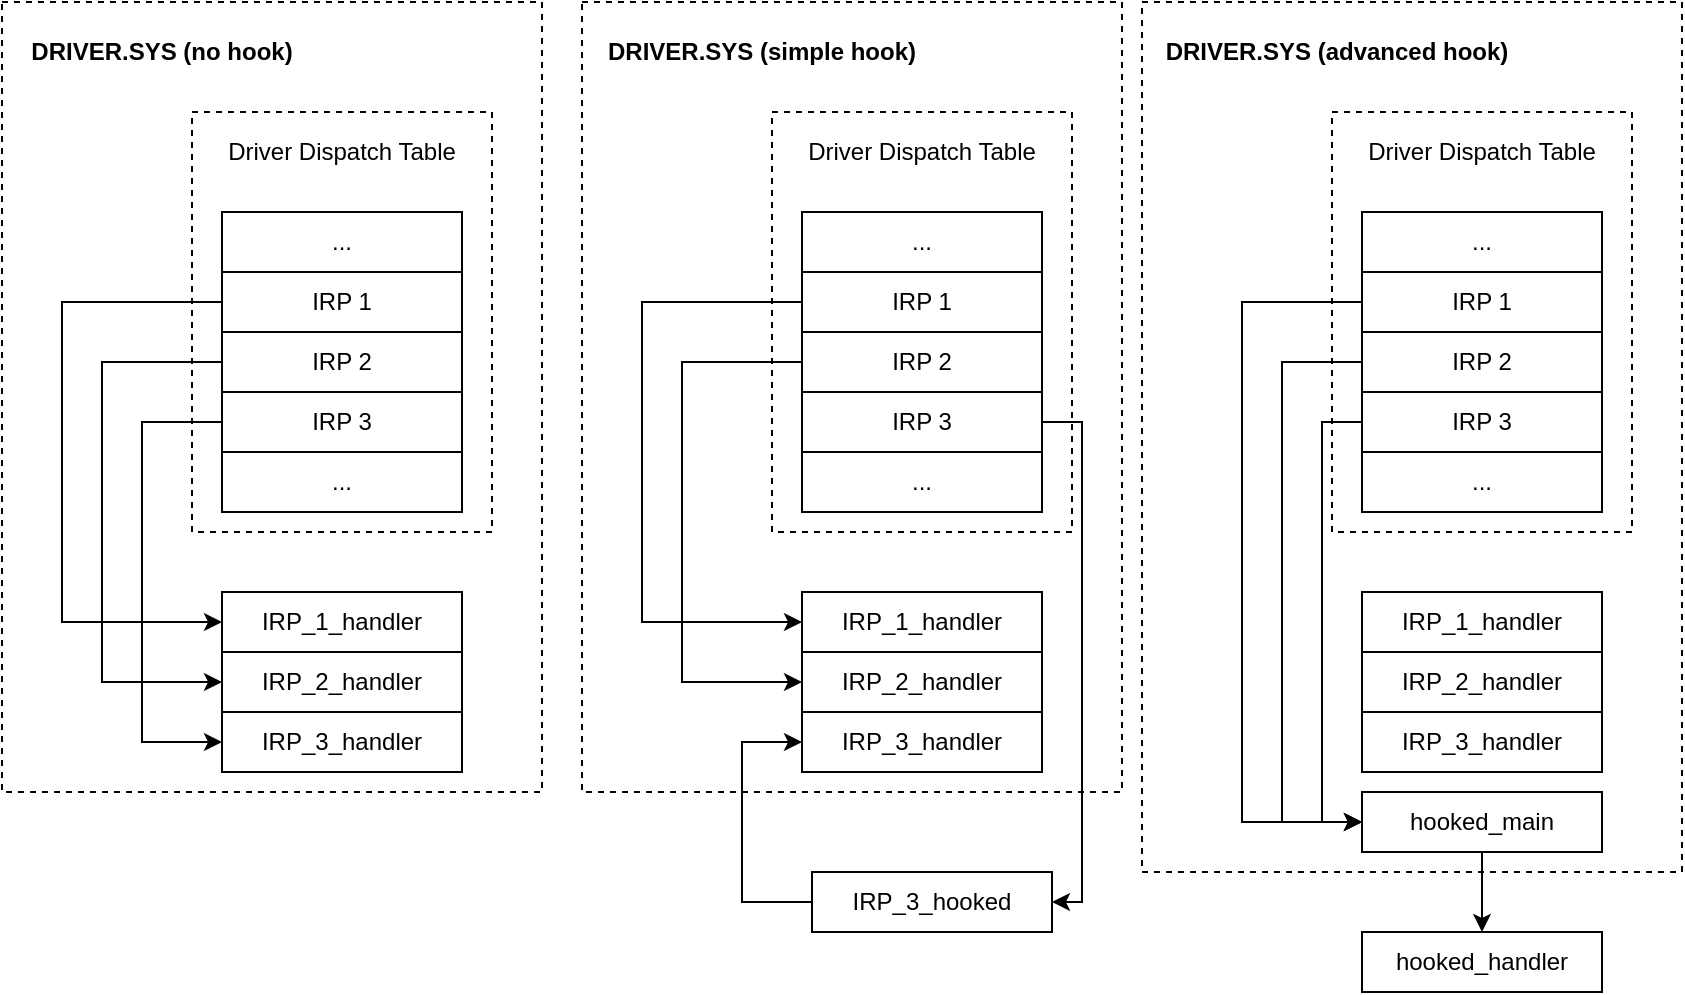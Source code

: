<mxfile version="13.4.2" type="device"><diagram id="ld39d5PsAU_VypbrQLU5" name="Page-1"><mxGraphModel dx="1037" dy="588" grid="1" gridSize="10" guides="1" tooltips="1" connect="1" arrows="1" fold="1" page="1" pageScale="1" pageWidth="850" pageHeight="1100" math="0" shadow="0"><root><mxCell id="0"/><mxCell id="1" parent="0"/><mxCell id="Rc0tEROLKewzczxFUCal-31" style="edgeStyle=orthogonalEdgeStyle;rounded=0;orthogonalLoop=1;jettySize=auto;html=1;entryX=0;entryY=0.5;entryDx=0;entryDy=0;" edge="1" parent="1" source="Rc0tEROLKewzczxFUCal-4" target="Rc0tEROLKewzczxFUCal-28"><mxGeometry relative="1" as="geometry"><Array as="points"><mxPoint x="55" y="335"/><mxPoint x="55" y="495"/></Array></mxGeometry></mxCell><mxCell id="Rc0tEROLKewzczxFUCal-4" value="IRP 2" style="rounded=0;whiteSpace=wrap;html=1;" vertex="1" parent="1"><mxGeometry x="115" y="320" width="120" height="30" as="geometry"/></mxCell><mxCell id="Rc0tEROLKewzczxFUCal-32" style="edgeStyle=orthogonalEdgeStyle;rounded=0;orthogonalLoop=1;jettySize=auto;html=1;entryX=0;entryY=0.5;entryDx=0;entryDy=0;" edge="1" parent="1" source="Rc0tEROLKewzczxFUCal-8" target="Rc0tEROLKewzczxFUCal-29"><mxGeometry relative="1" as="geometry"><Array as="points"><mxPoint x="75" y="365"/><mxPoint x="75" y="525"/></Array></mxGeometry></mxCell><mxCell id="Rc0tEROLKewzczxFUCal-8" value="IRP 3" style="rounded=0;whiteSpace=wrap;html=1;" vertex="1" parent="1"><mxGeometry x="115" y="350" width="120" height="30" as="geometry"/></mxCell><mxCell id="Rc0tEROLKewzczxFUCal-30" style="edgeStyle=orthogonalEdgeStyle;rounded=0;orthogonalLoop=1;jettySize=auto;html=1;exitX=0;exitY=0.5;exitDx=0;exitDy=0;entryX=0;entryY=0.5;entryDx=0;entryDy=0;" edge="1" parent="1" source="Rc0tEROLKewzczxFUCal-12" target="Rc0tEROLKewzczxFUCal-27"><mxGeometry relative="1" as="geometry"><Array as="points"><mxPoint x="35" y="305"/><mxPoint x="35" y="465"/></Array></mxGeometry></mxCell><mxCell id="Rc0tEROLKewzczxFUCal-12" value="IRP 1" style="rounded=0;whiteSpace=wrap;html=1;" vertex="1" parent="1"><mxGeometry x="115" y="290" width="120" height="30" as="geometry"/></mxCell><mxCell id="Rc0tEROLKewzczxFUCal-13" value="Driver Dispatch Table" style="text;html=1;strokeColor=none;fillColor=none;align=center;verticalAlign=middle;whiteSpace=wrap;rounded=0;" vertex="1" parent="1"><mxGeometry x="110" y="220" width="130" height="20" as="geometry"/></mxCell><mxCell id="Rc0tEROLKewzczxFUCal-24" value="" style="rounded=0;whiteSpace=wrap;html=1;dashed=1;fillColor=none;" vertex="1" parent="1"><mxGeometry x="5" y="155" width="270" height="395" as="geometry"/></mxCell><mxCell id="Rc0tEROLKewzczxFUCal-25" value="..." style="rounded=0;whiteSpace=wrap;html=1;" vertex="1" parent="1"><mxGeometry x="115" y="260" width="120" height="30" as="geometry"/></mxCell><mxCell id="Rc0tEROLKewzczxFUCal-26" value="..." style="rounded=0;whiteSpace=wrap;html=1;" vertex="1" parent="1"><mxGeometry x="115" y="380" width="120" height="30" as="geometry"/></mxCell><mxCell id="Rc0tEROLKewzczxFUCal-27" value="IRP_1_handler" style="rounded=0;whiteSpace=wrap;html=1;" vertex="1" parent="1"><mxGeometry x="115" y="450" width="120" height="30" as="geometry"/></mxCell><mxCell id="Rc0tEROLKewzczxFUCal-28" value="IRP_2_handler" style="rounded=0;whiteSpace=wrap;html=1;" vertex="1" parent="1"><mxGeometry x="115" y="480" width="120" height="30" as="geometry"/></mxCell><mxCell id="Rc0tEROLKewzczxFUCal-29" value="IRP_3_handler" style="rounded=0;whiteSpace=wrap;html=1;" vertex="1" parent="1"><mxGeometry x="115" y="510" width="120" height="30" as="geometry"/></mxCell><mxCell id="Rc0tEROLKewzczxFUCal-33" value="" style="rounded=0;whiteSpace=wrap;html=1;fillColor=none;dashed=1;" vertex="1" parent="1"><mxGeometry x="100" y="210" width="150" height="210" as="geometry"/></mxCell><mxCell id="Rc0tEROLKewzczxFUCal-34" value="&lt;b&gt;DRIVER.SYS (no hook)&lt;/b&gt;" style="text;html=1;strokeColor=none;fillColor=none;align=center;verticalAlign=middle;whiteSpace=wrap;rounded=0;dashed=1;" vertex="1" parent="1"><mxGeometry x="15" y="170" width="140" height="20" as="geometry"/></mxCell><mxCell id="Rc0tEROLKewzczxFUCal-35" style="edgeStyle=orthogonalEdgeStyle;rounded=0;orthogonalLoop=1;jettySize=auto;html=1;entryX=0;entryY=0.5;entryDx=0;entryDy=0;" edge="1" parent="1" source="Rc0tEROLKewzczxFUCal-36" target="Rc0tEROLKewzczxFUCal-46"><mxGeometry relative="1" as="geometry"><Array as="points"><mxPoint x="345" y="335"/><mxPoint x="345" y="495"/></Array></mxGeometry></mxCell><mxCell id="Rc0tEROLKewzczxFUCal-36" value="IRP 2" style="rounded=0;whiteSpace=wrap;html=1;" vertex="1" parent="1"><mxGeometry x="405" y="320" width="120" height="30" as="geometry"/></mxCell><mxCell id="Rc0tEROLKewzczxFUCal-66" style="edgeStyle=orthogonalEdgeStyle;rounded=0;orthogonalLoop=1;jettySize=auto;html=1;entryX=1;entryY=0.5;entryDx=0;entryDy=0;" edge="1" parent="1" source="Rc0tEROLKewzczxFUCal-38" target="Rc0tEROLKewzczxFUCal-65"><mxGeometry relative="1" as="geometry"><Array as="points"><mxPoint x="545" y="365"/><mxPoint x="545" y="605"/></Array></mxGeometry></mxCell><mxCell id="Rc0tEROLKewzczxFUCal-38" value="IRP 3" style="rounded=0;whiteSpace=wrap;html=1;" vertex="1" parent="1"><mxGeometry x="405" y="350" width="120" height="30" as="geometry"/></mxCell><mxCell id="Rc0tEROLKewzczxFUCal-39" style="edgeStyle=orthogonalEdgeStyle;rounded=0;orthogonalLoop=1;jettySize=auto;html=1;exitX=0;exitY=0.5;exitDx=0;exitDy=0;entryX=0;entryY=0.5;entryDx=0;entryDy=0;" edge="1" parent="1" source="Rc0tEROLKewzczxFUCal-40" target="Rc0tEROLKewzczxFUCal-45"><mxGeometry relative="1" as="geometry"><Array as="points"><mxPoint x="325" y="305"/><mxPoint x="325" y="465"/></Array></mxGeometry></mxCell><mxCell id="Rc0tEROLKewzczxFUCal-40" value="IRP 1" style="rounded=0;whiteSpace=wrap;html=1;" vertex="1" parent="1"><mxGeometry x="405" y="290" width="120" height="30" as="geometry"/></mxCell><mxCell id="Rc0tEROLKewzczxFUCal-41" value="Driver Dispatch Table" style="text;html=1;strokeColor=none;fillColor=none;align=center;verticalAlign=middle;whiteSpace=wrap;rounded=0;" vertex="1" parent="1"><mxGeometry x="400" y="220" width="130" height="20" as="geometry"/></mxCell><mxCell id="Rc0tEROLKewzczxFUCal-43" value="..." style="rounded=0;whiteSpace=wrap;html=1;" vertex="1" parent="1"><mxGeometry x="405" y="260" width="120" height="30" as="geometry"/></mxCell><mxCell id="Rc0tEROLKewzczxFUCal-44" value="..." style="rounded=0;whiteSpace=wrap;html=1;" vertex="1" parent="1"><mxGeometry x="405" y="380" width="120" height="30" as="geometry"/></mxCell><mxCell id="Rc0tEROLKewzczxFUCal-45" value="IRP_1_handler" style="rounded=0;whiteSpace=wrap;html=1;" vertex="1" parent="1"><mxGeometry x="405" y="450" width="120" height="30" as="geometry"/></mxCell><mxCell id="Rc0tEROLKewzczxFUCal-46" value="IRP_2_handler" style="rounded=0;whiteSpace=wrap;html=1;" vertex="1" parent="1"><mxGeometry x="405" y="480" width="120" height="30" as="geometry"/></mxCell><mxCell id="Rc0tEROLKewzczxFUCal-47" value="IRP_3_handler" style="rounded=0;whiteSpace=wrap;html=1;" vertex="1" parent="1"><mxGeometry x="405" y="510" width="120" height="30" as="geometry"/></mxCell><mxCell id="Rc0tEROLKewzczxFUCal-49" value="&lt;b&gt;DRIVER.SYS (simple hook)&lt;/b&gt;" style="text;html=1;strokeColor=none;fillColor=none;align=center;verticalAlign=middle;whiteSpace=wrap;rounded=0;dashed=1;" vertex="1" parent="1"><mxGeometry x="305" y="170" width="160" height="20" as="geometry"/></mxCell><mxCell id="Rc0tEROLKewzczxFUCal-76" style="edgeStyle=orthogonalEdgeStyle;rounded=0;orthogonalLoop=1;jettySize=auto;html=1;entryX=0;entryY=0.5;entryDx=0;entryDy=0;" edge="1" parent="1" source="Rc0tEROLKewzczxFUCal-51" target="Rc0tEROLKewzczxFUCal-72"><mxGeometry relative="1" as="geometry"><Array as="points"><mxPoint x="645" y="335"/><mxPoint x="645" y="565"/></Array></mxGeometry></mxCell><mxCell id="Rc0tEROLKewzczxFUCal-51" value="IRP 2" style="rounded=0;whiteSpace=wrap;html=1;" vertex="1" parent="1"><mxGeometry x="685" y="320" width="120" height="30" as="geometry"/></mxCell><mxCell id="Rc0tEROLKewzczxFUCal-77" style="edgeStyle=orthogonalEdgeStyle;rounded=0;orthogonalLoop=1;jettySize=auto;html=1;entryX=0;entryY=0.5;entryDx=0;entryDy=0;" edge="1" parent="1" source="Rc0tEROLKewzczxFUCal-53" target="Rc0tEROLKewzczxFUCal-72"><mxGeometry relative="1" as="geometry"><Array as="points"><mxPoint x="665" y="365"/><mxPoint x="665" y="565"/></Array></mxGeometry></mxCell><mxCell id="Rc0tEROLKewzczxFUCal-53" value="IRP 3" style="rounded=0;whiteSpace=wrap;html=1;" vertex="1" parent="1"><mxGeometry x="685" y="350" width="120" height="30" as="geometry"/></mxCell><mxCell id="Rc0tEROLKewzczxFUCal-75" style="edgeStyle=orthogonalEdgeStyle;rounded=0;orthogonalLoop=1;jettySize=auto;html=1;entryX=0;entryY=0.5;entryDx=0;entryDy=0;" edge="1" parent="1" source="Rc0tEROLKewzczxFUCal-55" target="Rc0tEROLKewzczxFUCal-72"><mxGeometry relative="1" as="geometry"><Array as="points"><mxPoint x="625" y="305"/><mxPoint x="625" y="565"/></Array></mxGeometry></mxCell><mxCell id="Rc0tEROLKewzczxFUCal-55" value="IRP 1" style="rounded=0;whiteSpace=wrap;html=1;" vertex="1" parent="1"><mxGeometry x="685" y="290" width="120" height="30" as="geometry"/></mxCell><mxCell id="Rc0tEROLKewzczxFUCal-56" value="Driver Dispatch Table" style="text;html=1;strokeColor=none;fillColor=none;align=center;verticalAlign=middle;whiteSpace=wrap;rounded=0;" vertex="1" parent="1"><mxGeometry x="680" y="220" width="130" height="20" as="geometry"/></mxCell><mxCell id="Rc0tEROLKewzczxFUCal-58" value="..." style="rounded=0;whiteSpace=wrap;html=1;" vertex="1" parent="1"><mxGeometry x="685" y="260" width="120" height="30" as="geometry"/></mxCell><mxCell id="Rc0tEROLKewzczxFUCal-59" value="..." style="rounded=0;whiteSpace=wrap;html=1;" vertex="1" parent="1"><mxGeometry x="685" y="380" width="120" height="30" as="geometry"/></mxCell><mxCell id="Rc0tEROLKewzczxFUCal-60" value="IRP_1_handler" style="rounded=0;whiteSpace=wrap;html=1;" vertex="1" parent="1"><mxGeometry x="685" y="450" width="120" height="30" as="geometry"/></mxCell><mxCell id="Rc0tEROLKewzczxFUCal-61" value="IRP_2_handler" style="rounded=0;whiteSpace=wrap;html=1;" vertex="1" parent="1"><mxGeometry x="685" y="480" width="120" height="30" as="geometry"/></mxCell><mxCell id="Rc0tEROLKewzczxFUCal-62" value="IRP_3_handler" style="rounded=0;whiteSpace=wrap;html=1;" vertex="1" parent="1"><mxGeometry x="685" y="510" width="120" height="30" as="geometry"/></mxCell><mxCell id="Rc0tEROLKewzczxFUCal-64" value="&lt;b&gt;DRIVER.SYS (advanced hook)&lt;/b&gt;" style="text;html=1;strokeColor=none;fillColor=none;align=center;verticalAlign=middle;whiteSpace=wrap;rounded=0;dashed=1;" vertex="1" parent="1"><mxGeometry x="585" y="170" width="175" height="20" as="geometry"/></mxCell><mxCell id="Rc0tEROLKewzczxFUCal-70" style="edgeStyle=orthogonalEdgeStyle;rounded=0;orthogonalLoop=1;jettySize=auto;html=1;exitX=0;exitY=0.5;exitDx=0;exitDy=0;entryX=0;entryY=0.5;entryDx=0;entryDy=0;" edge="1" parent="1" source="Rc0tEROLKewzczxFUCal-65" target="Rc0tEROLKewzczxFUCal-47"><mxGeometry relative="1" as="geometry"><Array as="points"><mxPoint x="375" y="605"/><mxPoint x="375" y="525"/></Array></mxGeometry></mxCell><mxCell id="Rc0tEROLKewzczxFUCal-65" value="IRP_3_hooked" style="rounded=0;whiteSpace=wrap;html=1;" vertex="1" parent="1"><mxGeometry x="410" y="590" width="120" height="30" as="geometry"/></mxCell><mxCell id="Rc0tEROLKewzczxFUCal-67" value="" style="rounded=0;whiteSpace=wrap;html=1;fillColor=none;dashed=1;" vertex="1" parent="1"><mxGeometry x="390" y="210" width="150" height="210" as="geometry"/></mxCell><mxCell id="Rc0tEROLKewzczxFUCal-71" value="" style="rounded=0;whiteSpace=wrap;html=1;dashed=1;fillColor=none;" vertex="1" parent="1"><mxGeometry x="295" y="155" width="270" height="395" as="geometry"/></mxCell><mxCell id="Rc0tEROLKewzczxFUCal-81" style="edgeStyle=orthogonalEdgeStyle;rounded=0;orthogonalLoop=1;jettySize=auto;html=1;entryX=0.5;entryY=0;entryDx=0;entryDy=0;" edge="1" parent="1" source="Rc0tEROLKewzczxFUCal-72" target="Rc0tEROLKewzczxFUCal-73"><mxGeometry relative="1" as="geometry"/></mxCell><mxCell id="Rc0tEROLKewzczxFUCal-72" value="hooked_main" style="rounded=0;whiteSpace=wrap;html=1;" vertex="1" parent="1"><mxGeometry x="685" y="550" width="120" height="30" as="geometry"/></mxCell><mxCell id="Rc0tEROLKewzczxFUCal-73" value="hooked_handler" style="rounded=0;whiteSpace=wrap;html=1;" vertex="1" parent="1"><mxGeometry x="685" y="620" width="120" height="30" as="geometry"/></mxCell><mxCell id="Rc0tEROLKewzczxFUCal-78" value="" style="rounded=0;whiteSpace=wrap;html=1;fillColor=none;dashed=1;" vertex="1" parent="1"><mxGeometry x="670" y="210" width="150" height="210" as="geometry"/></mxCell><mxCell id="Rc0tEROLKewzczxFUCal-82" value="" style="rounded=0;whiteSpace=wrap;html=1;dashed=1;fillColor=none;" vertex="1" parent="1"><mxGeometry x="575" y="155" width="270" height="435" as="geometry"/></mxCell></root></mxGraphModel></diagram></mxfile>